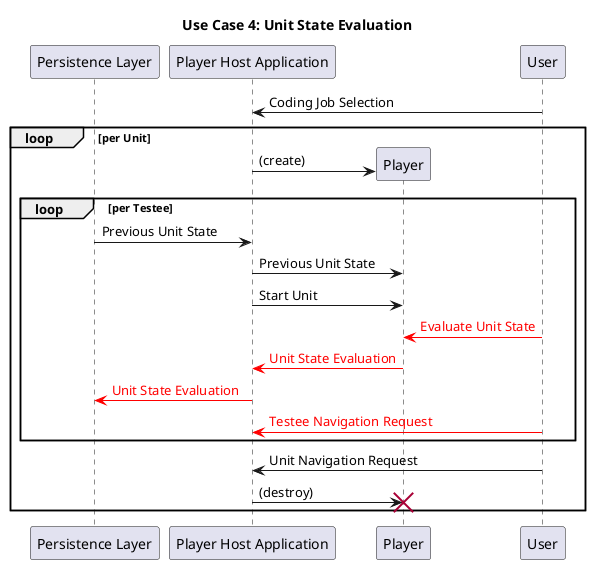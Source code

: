 @startuml
title Use Case 4: Unit State Evaluation
participant "Persistence Layer" as layer
participant "Player Host Application" as app
User -> app: Coding Job Selection

loop per Unit
    create Player
    app -> Player: (create)
    loop per Testee
        layer-> app: Previous Unit State
        app -> Player: Previous Unit State
        app -> Player: Start Unit
        User -[#red]> Player: <font color=red>Evaluate Unit State</font>
        Player -[#red]> app: <font color=red>Unit State Evaluation</font>
        app -[#red]> layer: <font color=red>Unit State Evaluation</font>
        User -[#red]> app: <font color=red>Testee Navigation Request</font>
    end
    actor User

    User -> app: Unit Navigation Request
    app -> Player: (destroy)
    destroy Player
end

@enduml